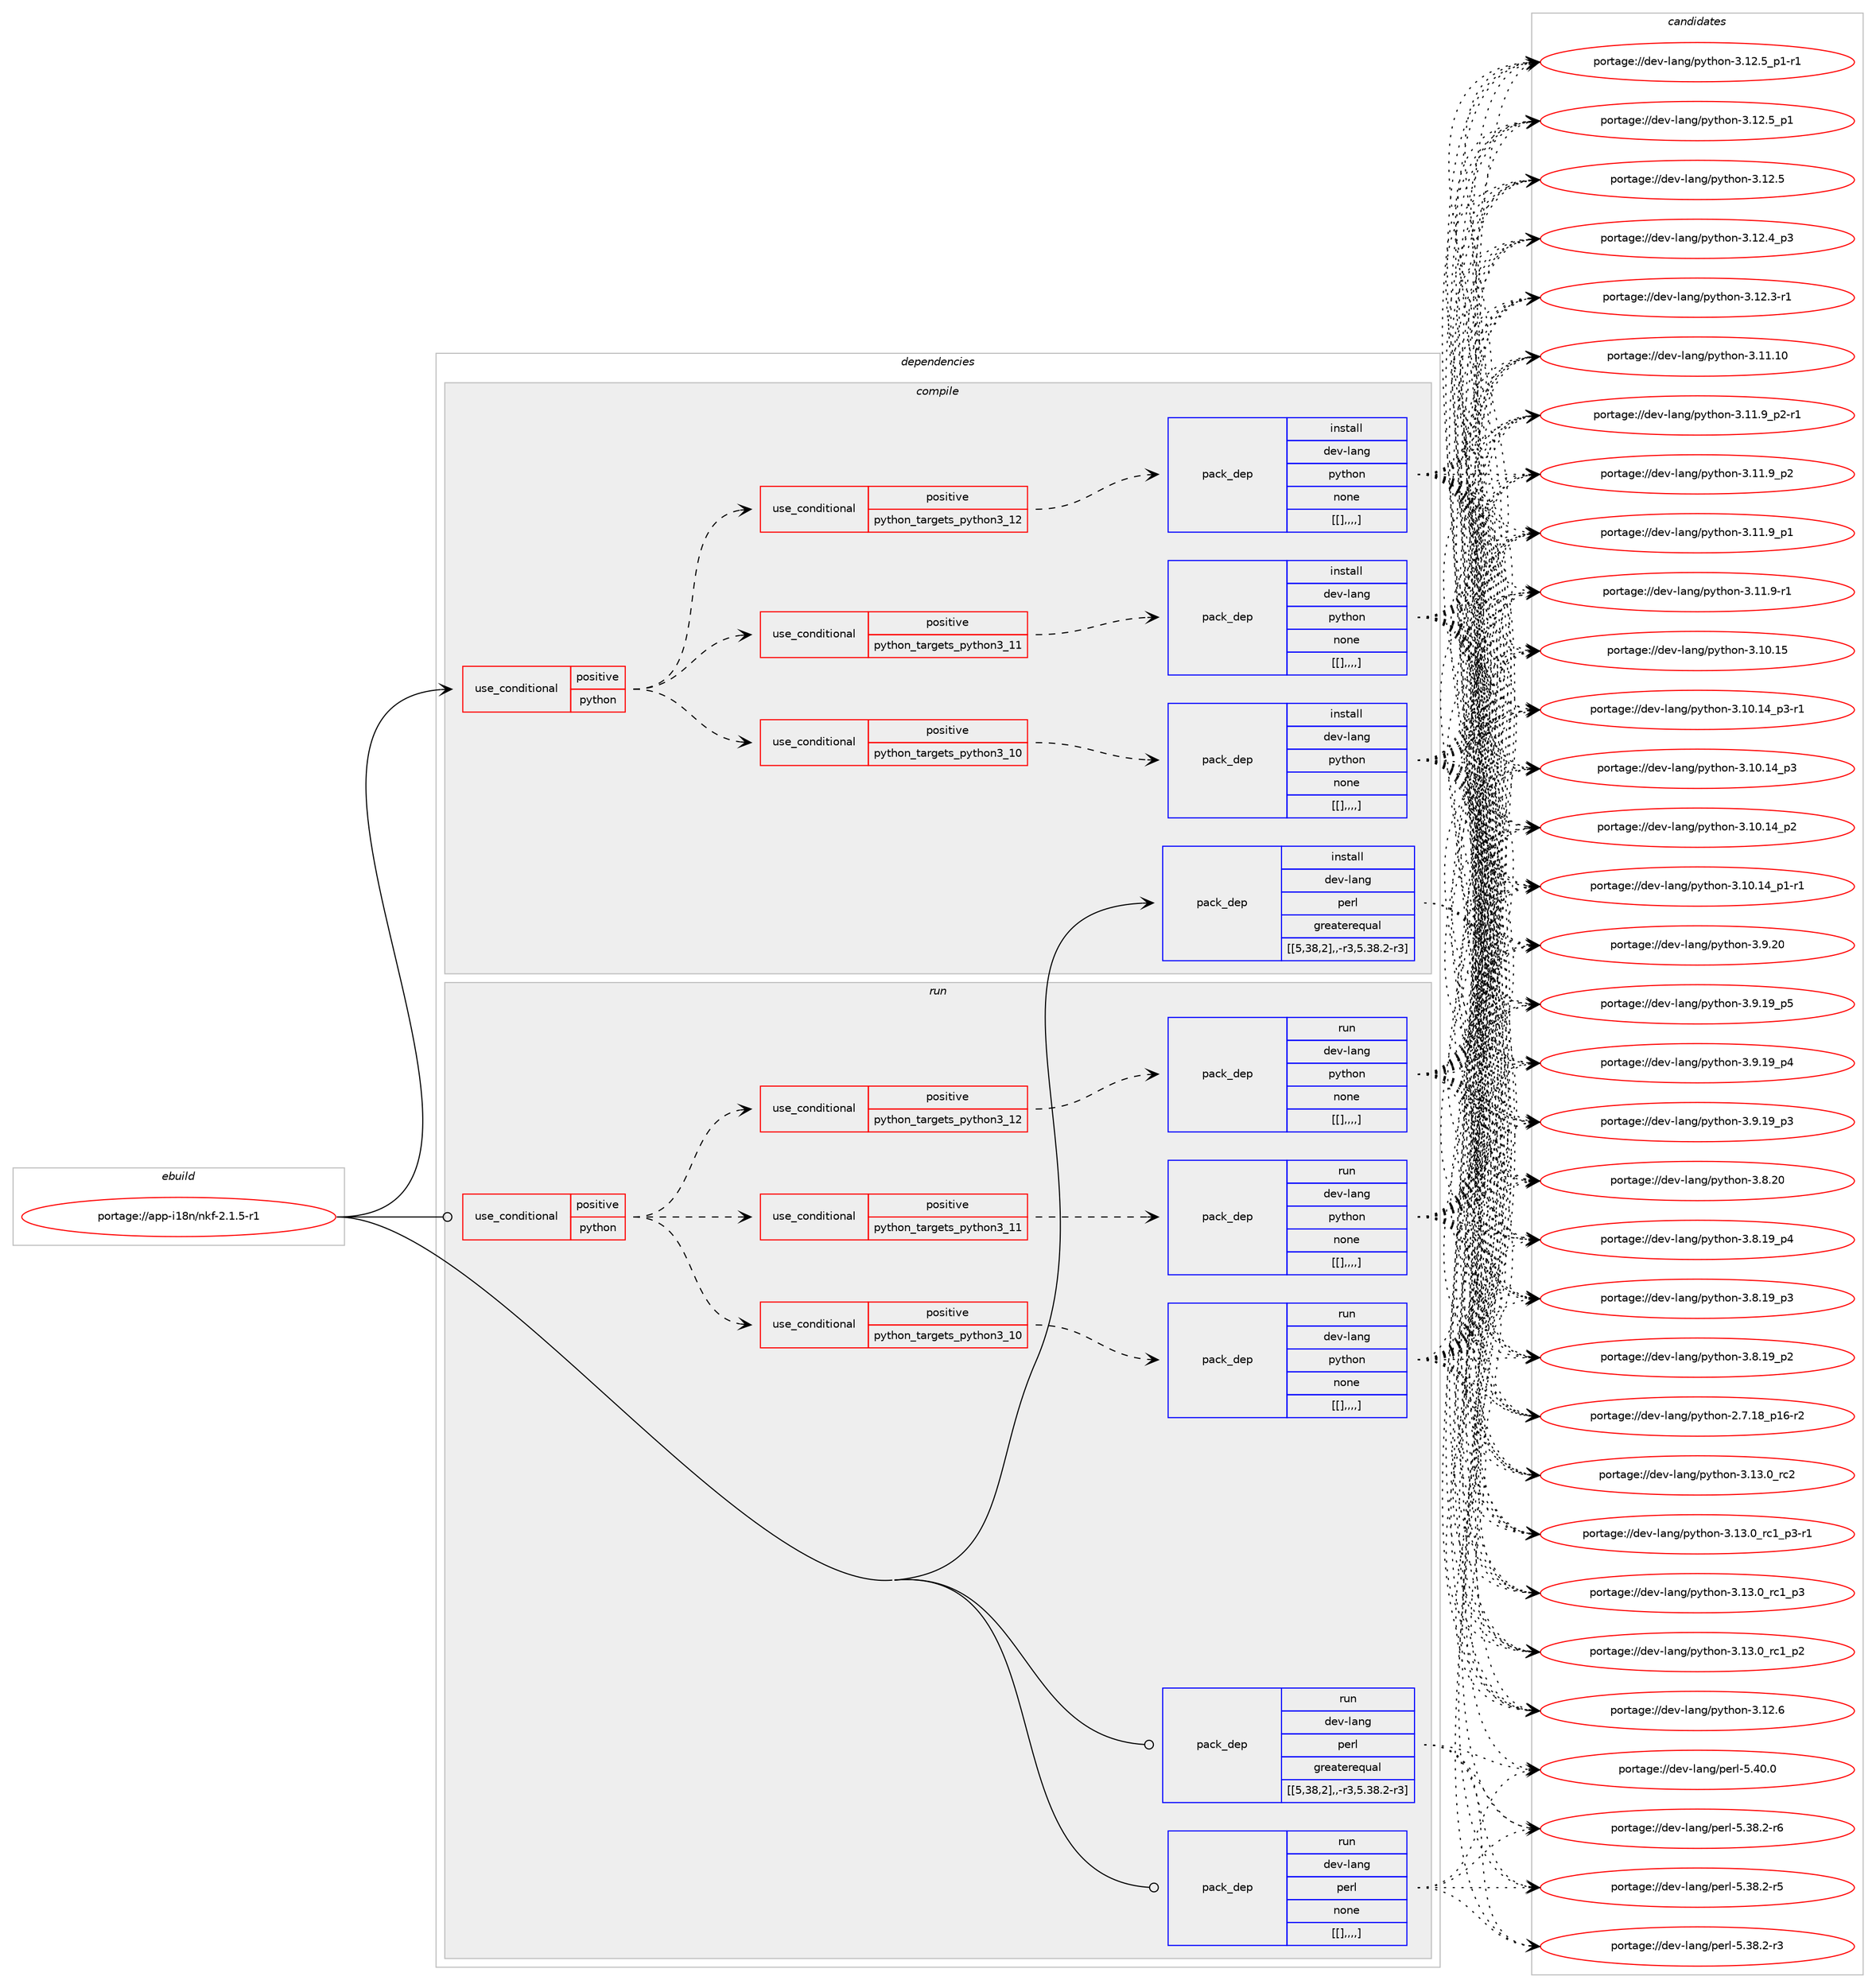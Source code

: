 digraph prolog {

# *************
# Graph options
# *************

newrank=true;
concentrate=true;
compound=true;
graph [rankdir=LR,fontname=Helvetica,fontsize=10,ranksep=1.5];#, ranksep=2.5, nodesep=0.2];
edge  [arrowhead=vee];
node  [fontname=Helvetica,fontsize=10];

# **********
# The ebuild
# **********

subgraph cluster_leftcol {
color=gray;
label=<<i>ebuild</i>>;
id [label="portage://app-i18n/nkf-2.1.5-r1", color=red, width=4, href="../app-i18n/nkf-2.1.5-r1.svg"];
}

# ****************
# The dependencies
# ****************

subgraph cluster_midcol {
color=gray;
label=<<i>dependencies</i>>;
subgraph cluster_compile {
fillcolor="#eeeeee";
style=filled;
label=<<i>compile</i>>;
subgraph cond11388 {
dependency38788 [label=<<TABLE BORDER="0" CELLBORDER="1" CELLSPACING="0" CELLPADDING="4"><TR><TD ROWSPAN="3" CELLPADDING="10">use_conditional</TD></TR><TR><TD>positive</TD></TR><TR><TD>python</TD></TR></TABLE>>, shape=none, color=red];
subgraph cond11389 {
dependency38789 [label=<<TABLE BORDER="0" CELLBORDER="1" CELLSPACING="0" CELLPADDING="4"><TR><TD ROWSPAN="3" CELLPADDING="10">use_conditional</TD></TR><TR><TD>positive</TD></TR><TR><TD>python_targets_python3_10</TD></TR></TABLE>>, shape=none, color=red];
subgraph pack27025 {
dependency38790 [label=<<TABLE BORDER="0" CELLBORDER="1" CELLSPACING="0" CELLPADDING="4" WIDTH="220"><TR><TD ROWSPAN="6" CELLPADDING="30">pack_dep</TD></TR><TR><TD WIDTH="110">install</TD></TR><TR><TD>dev-lang</TD></TR><TR><TD>python</TD></TR><TR><TD>none</TD></TR><TR><TD>[[],,,,]</TD></TR></TABLE>>, shape=none, color=blue];
}
dependency38789:e -> dependency38790:w [weight=20,style="dashed",arrowhead="vee"];
}
dependency38788:e -> dependency38789:w [weight=20,style="dashed",arrowhead="vee"];
subgraph cond11390 {
dependency38791 [label=<<TABLE BORDER="0" CELLBORDER="1" CELLSPACING="0" CELLPADDING="4"><TR><TD ROWSPAN="3" CELLPADDING="10">use_conditional</TD></TR><TR><TD>positive</TD></TR><TR><TD>python_targets_python3_11</TD></TR></TABLE>>, shape=none, color=red];
subgraph pack27026 {
dependency38792 [label=<<TABLE BORDER="0" CELLBORDER="1" CELLSPACING="0" CELLPADDING="4" WIDTH="220"><TR><TD ROWSPAN="6" CELLPADDING="30">pack_dep</TD></TR><TR><TD WIDTH="110">install</TD></TR><TR><TD>dev-lang</TD></TR><TR><TD>python</TD></TR><TR><TD>none</TD></TR><TR><TD>[[],,,,]</TD></TR></TABLE>>, shape=none, color=blue];
}
dependency38791:e -> dependency38792:w [weight=20,style="dashed",arrowhead="vee"];
}
dependency38788:e -> dependency38791:w [weight=20,style="dashed",arrowhead="vee"];
subgraph cond11391 {
dependency38793 [label=<<TABLE BORDER="0" CELLBORDER="1" CELLSPACING="0" CELLPADDING="4"><TR><TD ROWSPAN="3" CELLPADDING="10">use_conditional</TD></TR><TR><TD>positive</TD></TR><TR><TD>python_targets_python3_12</TD></TR></TABLE>>, shape=none, color=red];
subgraph pack27027 {
dependency38794 [label=<<TABLE BORDER="0" CELLBORDER="1" CELLSPACING="0" CELLPADDING="4" WIDTH="220"><TR><TD ROWSPAN="6" CELLPADDING="30">pack_dep</TD></TR><TR><TD WIDTH="110">install</TD></TR><TR><TD>dev-lang</TD></TR><TR><TD>python</TD></TR><TR><TD>none</TD></TR><TR><TD>[[],,,,]</TD></TR></TABLE>>, shape=none, color=blue];
}
dependency38793:e -> dependency38794:w [weight=20,style="dashed",arrowhead="vee"];
}
dependency38788:e -> dependency38793:w [weight=20,style="dashed",arrowhead="vee"];
}
id:e -> dependency38788:w [weight=20,style="solid",arrowhead="vee"];
subgraph pack27028 {
dependency38795 [label=<<TABLE BORDER="0" CELLBORDER="1" CELLSPACING="0" CELLPADDING="4" WIDTH="220"><TR><TD ROWSPAN="6" CELLPADDING="30">pack_dep</TD></TR><TR><TD WIDTH="110">install</TD></TR><TR><TD>dev-lang</TD></TR><TR><TD>perl</TD></TR><TR><TD>greaterequal</TD></TR><TR><TD>[[5,38,2],,-r3,5.38.2-r3]</TD></TR></TABLE>>, shape=none, color=blue];
}
id:e -> dependency38795:w [weight=20,style="solid",arrowhead="vee"];
}
subgraph cluster_compileandrun {
fillcolor="#eeeeee";
style=filled;
label=<<i>compile and run</i>>;
}
subgraph cluster_run {
fillcolor="#eeeeee";
style=filled;
label=<<i>run</i>>;
subgraph cond11392 {
dependency38796 [label=<<TABLE BORDER="0" CELLBORDER="1" CELLSPACING="0" CELLPADDING="4"><TR><TD ROWSPAN="3" CELLPADDING="10">use_conditional</TD></TR><TR><TD>positive</TD></TR><TR><TD>python</TD></TR></TABLE>>, shape=none, color=red];
subgraph cond11393 {
dependency38797 [label=<<TABLE BORDER="0" CELLBORDER="1" CELLSPACING="0" CELLPADDING="4"><TR><TD ROWSPAN="3" CELLPADDING="10">use_conditional</TD></TR><TR><TD>positive</TD></TR><TR><TD>python_targets_python3_10</TD></TR></TABLE>>, shape=none, color=red];
subgraph pack27029 {
dependency38798 [label=<<TABLE BORDER="0" CELLBORDER="1" CELLSPACING="0" CELLPADDING="4" WIDTH="220"><TR><TD ROWSPAN="6" CELLPADDING="30">pack_dep</TD></TR><TR><TD WIDTH="110">run</TD></TR><TR><TD>dev-lang</TD></TR><TR><TD>python</TD></TR><TR><TD>none</TD></TR><TR><TD>[[],,,,]</TD></TR></TABLE>>, shape=none, color=blue];
}
dependency38797:e -> dependency38798:w [weight=20,style="dashed",arrowhead="vee"];
}
dependency38796:e -> dependency38797:w [weight=20,style="dashed",arrowhead="vee"];
subgraph cond11394 {
dependency38799 [label=<<TABLE BORDER="0" CELLBORDER="1" CELLSPACING="0" CELLPADDING="4"><TR><TD ROWSPAN="3" CELLPADDING="10">use_conditional</TD></TR><TR><TD>positive</TD></TR><TR><TD>python_targets_python3_11</TD></TR></TABLE>>, shape=none, color=red];
subgraph pack27030 {
dependency38800 [label=<<TABLE BORDER="0" CELLBORDER="1" CELLSPACING="0" CELLPADDING="4" WIDTH="220"><TR><TD ROWSPAN="6" CELLPADDING="30">pack_dep</TD></TR><TR><TD WIDTH="110">run</TD></TR><TR><TD>dev-lang</TD></TR><TR><TD>python</TD></TR><TR><TD>none</TD></TR><TR><TD>[[],,,,]</TD></TR></TABLE>>, shape=none, color=blue];
}
dependency38799:e -> dependency38800:w [weight=20,style="dashed",arrowhead="vee"];
}
dependency38796:e -> dependency38799:w [weight=20,style="dashed",arrowhead="vee"];
subgraph cond11395 {
dependency38801 [label=<<TABLE BORDER="0" CELLBORDER="1" CELLSPACING="0" CELLPADDING="4"><TR><TD ROWSPAN="3" CELLPADDING="10">use_conditional</TD></TR><TR><TD>positive</TD></TR><TR><TD>python_targets_python3_12</TD></TR></TABLE>>, shape=none, color=red];
subgraph pack27031 {
dependency38802 [label=<<TABLE BORDER="0" CELLBORDER="1" CELLSPACING="0" CELLPADDING="4" WIDTH="220"><TR><TD ROWSPAN="6" CELLPADDING="30">pack_dep</TD></TR><TR><TD WIDTH="110">run</TD></TR><TR><TD>dev-lang</TD></TR><TR><TD>python</TD></TR><TR><TD>none</TD></TR><TR><TD>[[],,,,]</TD></TR></TABLE>>, shape=none, color=blue];
}
dependency38801:e -> dependency38802:w [weight=20,style="dashed",arrowhead="vee"];
}
dependency38796:e -> dependency38801:w [weight=20,style="dashed",arrowhead="vee"];
}
id:e -> dependency38796:w [weight=20,style="solid",arrowhead="odot"];
subgraph pack27032 {
dependency38803 [label=<<TABLE BORDER="0" CELLBORDER="1" CELLSPACING="0" CELLPADDING="4" WIDTH="220"><TR><TD ROWSPAN="6" CELLPADDING="30">pack_dep</TD></TR><TR><TD WIDTH="110">run</TD></TR><TR><TD>dev-lang</TD></TR><TR><TD>perl</TD></TR><TR><TD>greaterequal</TD></TR><TR><TD>[[5,38,2],,-r3,5.38.2-r3]</TD></TR></TABLE>>, shape=none, color=blue];
}
id:e -> dependency38803:w [weight=20,style="solid",arrowhead="odot"];
subgraph pack27033 {
dependency38804 [label=<<TABLE BORDER="0" CELLBORDER="1" CELLSPACING="0" CELLPADDING="4" WIDTH="220"><TR><TD ROWSPAN="6" CELLPADDING="30">pack_dep</TD></TR><TR><TD WIDTH="110">run</TD></TR><TR><TD>dev-lang</TD></TR><TR><TD>perl</TD></TR><TR><TD>none</TD></TR><TR><TD>[[],,,,]</TD></TR></TABLE>>, shape=none, color=blue];
}
id:e -> dependency38804:w [weight=20,style="solid",arrowhead="odot"];
}
}

# **************
# The candidates
# **************

subgraph cluster_choices {
rank=same;
color=gray;
label=<<i>candidates</i>>;

subgraph choice27025 {
color=black;
nodesep=1;
choice10010111845108971101034711212111610411111045514649514648951149950 [label="portage://dev-lang/python-3.13.0_rc2", color=red, width=4,href="../dev-lang/python-3.13.0_rc2.svg"];
choice1001011184510897110103471121211161041111104551464951464895114994995112514511449 [label="portage://dev-lang/python-3.13.0_rc1_p3-r1", color=red, width=4,href="../dev-lang/python-3.13.0_rc1_p3-r1.svg"];
choice100101118451089711010347112121116104111110455146495146489511499499511251 [label="portage://dev-lang/python-3.13.0_rc1_p3", color=red, width=4,href="../dev-lang/python-3.13.0_rc1_p3.svg"];
choice100101118451089711010347112121116104111110455146495146489511499499511250 [label="portage://dev-lang/python-3.13.0_rc1_p2", color=red, width=4,href="../dev-lang/python-3.13.0_rc1_p2.svg"];
choice10010111845108971101034711212111610411111045514649504654 [label="portage://dev-lang/python-3.12.6", color=red, width=4,href="../dev-lang/python-3.12.6.svg"];
choice1001011184510897110103471121211161041111104551464950465395112494511449 [label="portage://dev-lang/python-3.12.5_p1-r1", color=red, width=4,href="../dev-lang/python-3.12.5_p1-r1.svg"];
choice100101118451089711010347112121116104111110455146495046539511249 [label="portage://dev-lang/python-3.12.5_p1", color=red, width=4,href="../dev-lang/python-3.12.5_p1.svg"];
choice10010111845108971101034711212111610411111045514649504653 [label="portage://dev-lang/python-3.12.5", color=red, width=4,href="../dev-lang/python-3.12.5.svg"];
choice100101118451089711010347112121116104111110455146495046529511251 [label="portage://dev-lang/python-3.12.4_p3", color=red, width=4,href="../dev-lang/python-3.12.4_p3.svg"];
choice100101118451089711010347112121116104111110455146495046514511449 [label="portage://dev-lang/python-3.12.3-r1", color=red, width=4,href="../dev-lang/python-3.12.3-r1.svg"];
choice1001011184510897110103471121211161041111104551464949464948 [label="portage://dev-lang/python-3.11.10", color=red, width=4,href="../dev-lang/python-3.11.10.svg"];
choice1001011184510897110103471121211161041111104551464949465795112504511449 [label="portage://dev-lang/python-3.11.9_p2-r1", color=red, width=4,href="../dev-lang/python-3.11.9_p2-r1.svg"];
choice100101118451089711010347112121116104111110455146494946579511250 [label="portage://dev-lang/python-3.11.9_p2", color=red, width=4,href="../dev-lang/python-3.11.9_p2.svg"];
choice100101118451089711010347112121116104111110455146494946579511249 [label="portage://dev-lang/python-3.11.9_p1", color=red, width=4,href="../dev-lang/python-3.11.9_p1.svg"];
choice100101118451089711010347112121116104111110455146494946574511449 [label="portage://dev-lang/python-3.11.9-r1", color=red, width=4,href="../dev-lang/python-3.11.9-r1.svg"];
choice1001011184510897110103471121211161041111104551464948464953 [label="portage://dev-lang/python-3.10.15", color=red, width=4,href="../dev-lang/python-3.10.15.svg"];
choice100101118451089711010347112121116104111110455146494846495295112514511449 [label="portage://dev-lang/python-3.10.14_p3-r1", color=red, width=4,href="../dev-lang/python-3.10.14_p3-r1.svg"];
choice10010111845108971101034711212111610411111045514649484649529511251 [label="portage://dev-lang/python-3.10.14_p3", color=red, width=4,href="../dev-lang/python-3.10.14_p3.svg"];
choice10010111845108971101034711212111610411111045514649484649529511250 [label="portage://dev-lang/python-3.10.14_p2", color=red, width=4,href="../dev-lang/python-3.10.14_p2.svg"];
choice100101118451089711010347112121116104111110455146494846495295112494511449 [label="portage://dev-lang/python-3.10.14_p1-r1", color=red, width=4,href="../dev-lang/python-3.10.14_p1-r1.svg"];
choice10010111845108971101034711212111610411111045514657465048 [label="portage://dev-lang/python-3.9.20", color=red, width=4,href="../dev-lang/python-3.9.20.svg"];
choice100101118451089711010347112121116104111110455146574649579511253 [label="portage://dev-lang/python-3.9.19_p5", color=red, width=4,href="../dev-lang/python-3.9.19_p5.svg"];
choice100101118451089711010347112121116104111110455146574649579511252 [label="portage://dev-lang/python-3.9.19_p4", color=red, width=4,href="../dev-lang/python-3.9.19_p4.svg"];
choice100101118451089711010347112121116104111110455146574649579511251 [label="portage://dev-lang/python-3.9.19_p3", color=red, width=4,href="../dev-lang/python-3.9.19_p3.svg"];
choice10010111845108971101034711212111610411111045514656465048 [label="portage://dev-lang/python-3.8.20", color=red, width=4,href="../dev-lang/python-3.8.20.svg"];
choice100101118451089711010347112121116104111110455146564649579511252 [label="portage://dev-lang/python-3.8.19_p4", color=red, width=4,href="../dev-lang/python-3.8.19_p4.svg"];
choice100101118451089711010347112121116104111110455146564649579511251 [label="portage://dev-lang/python-3.8.19_p3", color=red, width=4,href="../dev-lang/python-3.8.19_p3.svg"];
choice100101118451089711010347112121116104111110455146564649579511250 [label="portage://dev-lang/python-3.8.19_p2", color=red, width=4,href="../dev-lang/python-3.8.19_p2.svg"];
choice100101118451089711010347112121116104111110455046554649569511249544511450 [label="portage://dev-lang/python-2.7.18_p16-r2", color=red, width=4,href="../dev-lang/python-2.7.18_p16-r2.svg"];
dependency38790:e -> choice10010111845108971101034711212111610411111045514649514648951149950:w [style=dotted,weight="100"];
dependency38790:e -> choice1001011184510897110103471121211161041111104551464951464895114994995112514511449:w [style=dotted,weight="100"];
dependency38790:e -> choice100101118451089711010347112121116104111110455146495146489511499499511251:w [style=dotted,weight="100"];
dependency38790:e -> choice100101118451089711010347112121116104111110455146495146489511499499511250:w [style=dotted,weight="100"];
dependency38790:e -> choice10010111845108971101034711212111610411111045514649504654:w [style=dotted,weight="100"];
dependency38790:e -> choice1001011184510897110103471121211161041111104551464950465395112494511449:w [style=dotted,weight="100"];
dependency38790:e -> choice100101118451089711010347112121116104111110455146495046539511249:w [style=dotted,weight="100"];
dependency38790:e -> choice10010111845108971101034711212111610411111045514649504653:w [style=dotted,weight="100"];
dependency38790:e -> choice100101118451089711010347112121116104111110455146495046529511251:w [style=dotted,weight="100"];
dependency38790:e -> choice100101118451089711010347112121116104111110455146495046514511449:w [style=dotted,weight="100"];
dependency38790:e -> choice1001011184510897110103471121211161041111104551464949464948:w [style=dotted,weight="100"];
dependency38790:e -> choice1001011184510897110103471121211161041111104551464949465795112504511449:w [style=dotted,weight="100"];
dependency38790:e -> choice100101118451089711010347112121116104111110455146494946579511250:w [style=dotted,weight="100"];
dependency38790:e -> choice100101118451089711010347112121116104111110455146494946579511249:w [style=dotted,weight="100"];
dependency38790:e -> choice100101118451089711010347112121116104111110455146494946574511449:w [style=dotted,weight="100"];
dependency38790:e -> choice1001011184510897110103471121211161041111104551464948464953:w [style=dotted,weight="100"];
dependency38790:e -> choice100101118451089711010347112121116104111110455146494846495295112514511449:w [style=dotted,weight="100"];
dependency38790:e -> choice10010111845108971101034711212111610411111045514649484649529511251:w [style=dotted,weight="100"];
dependency38790:e -> choice10010111845108971101034711212111610411111045514649484649529511250:w [style=dotted,weight="100"];
dependency38790:e -> choice100101118451089711010347112121116104111110455146494846495295112494511449:w [style=dotted,weight="100"];
dependency38790:e -> choice10010111845108971101034711212111610411111045514657465048:w [style=dotted,weight="100"];
dependency38790:e -> choice100101118451089711010347112121116104111110455146574649579511253:w [style=dotted,weight="100"];
dependency38790:e -> choice100101118451089711010347112121116104111110455146574649579511252:w [style=dotted,weight="100"];
dependency38790:e -> choice100101118451089711010347112121116104111110455146574649579511251:w [style=dotted,weight="100"];
dependency38790:e -> choice10010111845108971101034711212111610411111045514656465048:w [style=dotted,weight="100"];
dependency38790:e -> choice100101118451089711010347112121116104111110455146564649579511252:w [style=dotted,weight="100"];
dependency38790:e -> choice100101118451089711010347112121116104111110455146564649579511251:w [style=dotted,weight="100"];
dependency38790:e -> choice100101118451089711010347112121116104111110455146564649579511250:w [style=dotted,weight="100"];
dependency38790:e -> choice100101118451089711010347112121116104111110455046554649569511249544511450:w [style=dotted,weight="100"];
}
subgraph choice27026 {
color=black;
nodesep=1;
choice10010111845108971101034711212111610411111045514649514648951149950 [label="portage://dev-lang/python-3.13.0_rc2", color=red, width=4,href="../dev-lang/python-3.13.0_rc2.svg"];
choice1001011184510897110103471121211161041111104551464951464895114994995112514511449 [label="portage://dev-lang/python-3.13.0_rc1_p3-r1", color=red, width=4,href="../dev-lang/python-3.13.0_rc1_p3-r1.svg"];
choice100101118451089711010347112121116104111110455146495146489511499499511251 [label="portage://dev-lang/python-3.13.0_rc1_p3", color=red, width=4,href="../dev-lang/python-3.13.0_rc1_p3.svg"];
choice100101118451089711010347112121116104111110455146495146489511499499511250 [label="portage://dev-lang/python-3.13.0_rc1_p2", color=red, width=4,href="../dev-lang/python-3.13.0_rc1_p2.svg"];
choice10010111845108971101034711212111610411111045514649504654 [label="portage://dev-lang/python-3.12.6", color=red, width=4,href="../dev-lang/python-3.12.6.svg"];
choice1001011184510897110103471121211161041111104551464950465395112494511449 [label="portage://dev-lang/python-3.12.5_p1-r1", color=red, width=4,href="../dev-lang/python-3.12.5_p1-r1.svg"];
choice100101118451089711010347112121116104111110455146495046539511249 [label="portage://dev-lang/python-3.12.5_p1", color=red, width=4,href="../dev-lang/python-3.12.5_p1.svg"];
choice10010111845108971101034711212111610411111045514649504653 [label="portage://dev-lang/python-3.12.5", color=red, width=4,href="../dev-lang/python-3.12.5.svg"];
choice100101118451089711010347112121116104111110455146495046529511251 [label="portage://dev-lang/python-3.12.4_p3", color=red, width=4,href="../dev-lang/python-3.12.4_p3.svg"];
choice100101118451089711010347112121116104111110455146495046514511449 [label="portage://dev-lang/python-3.12.3-r1", color=red, width=4,href="../dev-lang/python-3.12.3-r1.svg"];
choice1001011184510897110103471121211161041111104551464949464948 [label="portage://dev-lang/python-3.11.10", color=red, width=4,href="../dev-lang/python-3.11.10.svg"];
choice1001011184510897110103471121211161041111104551464949465795112504511449 [label="portage://dev-lang/python-3.11.9_p2-r1", color=red, width=4,href="../dev-lang/python-3.11.9_p2-r1.svg"];
choice100101118451089711010347112121116104111110455146494946579511250 [label="portage://dev-lang/python-3.11.9_p2", color=red, width=4,href="../dev-lang/python-3.11.9_p2.svg"];
choice100101118451089711010347112121116104111110455146494946579511249 [label="portage://dev-lang/python-3.11.9_p1", color=red, width=4,href="../dev-lang/python-3.11.9_p1.svg"];
choice100101118451089711010347112121116104111110455146494946574511449 [label="portage://dev-lang/python-3.11.9-r1", color=red, width=4,href="../dev-lang/python-3.11.9-r1.svg"];
choice1001011184510897110103471121211161041111104551464948464953 [label="portage://dev-lang/python-3.10.15", color=red, width=4,href="../dev-lang/python-3.10.15.svg"];
choice100101118451089711010347112121116104111110455146494846495295112514511449 [label="portage://dev-lang/python-3.10.14_p3-r1", color=red, width=4,href="../dev-lang/python-3.10.14_p3-r1.svg"];
choice10010111845108971101034711212111610411111045514649484649529511251 [label="portage://dev-lang/python-3.10.14_p3", color=red, width=4,href="../dev-lang/python-3.10.14_p3.svg"];
choice10010111845108971101034711212111610411111045514649484649529511250 [label="portage://dev-lang/python-3.10.14_p2", color=red, width=4,href="../dev-lang/python-3.10.14_p2.svg"];
choice100101118451089711010347112121116104111110455146494846495295112494511449 [label="portage://dev-lang/python-3.10.14_p1-r1", color=red, width=4,href="../dev-lang/python-3.10.14_p1-r1.svg"];
choice10010111845108971101034711212111610411111045514657465048 [label="portage://dev-lang/python-3.9.20", color=red, width=4,href="../dev-lang/python-3.9.20.svg"];
choice100101118451089711010347112121116104111110455146574649579511253 [label="portage://dev-lang/python-3.9.19_p5", color=red, width=4,href="../dev-lang/python-3.9.19_p5.svg"];
choice100101118451089711010347112121116104111110455146574649579511252 [label="portage://dev-lang/python-3.9.19_p4", color=red, width=4,href="../dev-lang/python-3.9.19_p4.svg"];
choice100101118451089711010347112121116104111110455146574649579511251 [label="portage://dev-lang/python-3.9.19_p3", color=red, width=4,href="../dev-lang/python-3.9.19_p3.svg"];
choice10010111845108971101034711212111610411111045514656465048 [label="portage://dev-lang/python-3.8.20", color=red, width=4,href="../dev-lang/python-3.8.20.svg"];
choice100101118451089711010347112121116104111110455146564649579511252 [label="portage://dev-lang/python-3.8.19_p4", color=red, width=4,href="../dev-lang/python-3.8.19_p4.svg"];
choice100101118451089711010347112121116104111110455146564649579511251 [label="portage://dev-lang/python-3.8.19_p3", color=red, width=4,href="../dev-lang/python-3.8.19_p3.svg"];
choice100101118451089711010347112121116104111110455146564649579511250 [label="portage://dev-lang/python-3.8.19_p2", color=red, width=4,href="../dev-lang/python-3.8.19_p2.svg"];
choice100101118451089711010347112121116104111110455046554649569511249544511450 [label="portage://dev-lang/python-2.7.18_p16-r2", color=red, width=4,href="../dev-lang/python-2.7.18_p16-r2.svg"];
dependency38792:e -> choice10010111845108971101034711212111610411111045514649514648951149950:w [style=dotted,weight="100"];
dependency38792:e -> choice1001011184510897110103471121211161041111104551464951464895114994995112514511449:w [style=dotted,weight="100"];
dependency38792:e -> choice100101118451089711010347112121116104111110455146495146489511499499511251:w [style=dotted,weight="100"];
dependency38792:e -> choice100101118451089711010347112121116104111110455146495146489511499499511250:w [style=dotted,weight="100"];
dependency38792:e -> choice10010111845108971101034711212111610411111045514649504654:w [style=dotted,weight="100"];
dependency38792:e -> choice1001011184510897110103471121211161041111104551464950465395112494511449:w [style=dotted,weight="100"];
dependency38792:e -> choice100101118451089711010347112121116104111110455146495046539511249:w [style=dotted,weight="100"];
dependency38792:e -> choice10010111845108971101034711212111610411111045514649504653:w [style=dotted,weight="100"];
dependency38792:e -> choice100101118451089711010347112121116104111110455146495046529511251:w [style=dotted,weight="100"];
dependency38792:e -> choice100101118451089711010347112121116104111110455146495046514511449:w [style=dotted,weight="100"];
dependency38792:e -> choice1001011184510897110103471121211161041111104551464949464948:w [style=dotted,weight="100"];
dependency38792:e -> choice1001011184510897110103471121211161041111104551464949465795112504511449:w [style=dotted,weight="100"];
dependency38792:e -> choice100101118451089711010347112121116104111110455146494946579511250:w [style=dotted,weight="100"];
dependency38792:e -> choice100101118451089711010347112121116104111110455146494946579511249:w [style=dotted,weight="100"];
dependency38792:e -> choice100101118451089711010347112121116104111110455146494946574511449:w [style=dotted,weight="100"];
dependency38792:e -> choice1001011184510897110103471121211161041111104551464948464953:w [style=dotted,weight="100"];
dependency38792:e -> choice100101118451089711010347112121116104111110455146494846495295112514511449:w [style=dotted,weight="100"];
dependency38792:e -> choice10010111845108971101034711212111610411111045514649484649529511251:w [style=dotted,weight="100"];
dependency38792:e -> choice10010111845108971101034711212111610411111045514649484649529511250:w [style=dotted,weight="100"];
dependency38792:e -> choice100101118451089711010347112121116104111110455146494846495295112494511449:w [style=dotted,weight="100"];
dependency38792:e -> choice10010111845108971101034711212111610411111045514657465048:w [style=dotted,weight="100"];
dependency38792:e -> choice100101118451089711010347112121116104111110455146574649579511253:w [style=dotted,weight="100"];
dependency38792:e -> choice100101118451089711010347112121116104111110455146574649579511252:w [style=dotted,weight="100"];
dependency38792:e -> choice100101118451089711010347112121116104111110455146574649579511251:w [style=dotted,weight="100"];
dependency38792:e -> choice10010111845108971101034711212111610411111045514656465048:w [style=dotted,weight="100"];
dependency38792:e -> choice100101118451089711010347112121116104111110455146564649579511252:w [style=dotted,weight="100"];
dependency38792:e -> choice100101118451089711010347112121116104111110455146564649579511251:w [style=dotted,weight="100"];
dependency38792:e -> choice100101118451089711010347112121116104111110455146564649579511250:w [style=dotted,weight="100"];
dependency38792:e -> choice100101118451089711010347112121116104111110455046554649569511249544511450:w [style=dotted,weight="100"];
}
subgraph choice27027 {
color=black;
nodesep=1;
choice10010111845108971101034711212111610411111045514649514648951149950 [label="portage://dev-lang/python-3.13.0_rc2", color=red, width=4,href="../dev-lang/python-3.13.0_rc2.svg"];
choice1001011184510897110103471121211161041111104551464951464895114994995112514511449 [label="portage://dev-lang/python-3.13.0_rc1_p3-r1", color=red, width=4,href="../dev-lang/python-3.13.0_rc1_p3-r1.svg"];
choice100101118451089711010347112121116104111110455146495146489511499499511251 [label="portage://dev-lang/python-3.13.0_rc1_p3", color=red, width=4,href="../dev-lang/python-3.13.0_rc1_p3.svg"];
choice100101118451089711010347112121116104111110455146495146489511499499511250 [label="portage://dev-lang/python-3.13.0_rc1_p2", color=red, width=4,href="../dev-lang/python-3.13.0_rc1_p2.svg"];
choice10010111845108971101034711212111610411111045514649504654 [label="portage://dev-lang/python-3.12.6", color=red, width=4,href="../dev-lang/python-3.12.6.svg"];
choice1001011184510897110103471121211161041111104551464950465395112494511449 [label="portage://dev-lang/python-3.12.5_p1-r1", color=red, width=4,href="../dev-lang/python-3.12.5_p1-r1.svg"];
choice100101118451089711010347112121116104111110455146495046539511249 [label="portage://dev-lang/python-3.12.5_p1", color=red, width=4,href="../dev-lang/python-3.12.5_p1.svg"];
choice10010111845108971101034711212111610411111045514649504653 [label="portage://dev-lang/python-3.12.5", color=red, width=4,href="../dev-lang/python-3.12.5.svg"];
choice100101118451089711010347112121116104111110455146495046529511251 [label="portage://dev-lang/python-3.12.4_p3", color=red, width=4,href="../dev-lang/python-3.12.4_p3.svg"];
choice100101118451089711010347112121116104111110455146495046514511449 [label="portage://dev-lang/python-3.12.3-r1", color=red, width=4,href="../dev-lang/python-3.12.3-r1.svg"];
choice1001011184510897110103471121211161041111104551464949464948 [label="portage://dev-lang/python-3.11.10", color=red, width=4,href="../dev-lang/python-3.11.10.svg"];
choice1001011184510897110103471121211161041111104551464949465795112504511449 [label="portage://dev-lang/python-3.11.9_p2-r1", color=red, width=4,href="../dev-lang/python-3.11.9_p2-r1.svg"];
choice100101118451089711010347112121116104111110455146494946579511250 [label="portage://dev-lang/python-3.11.9_p2", color=red, width=4,href="../dev-lang/python-3.11.9_p2.svg"];
choice100101118451089711010347112121116104111110455146494946579511249 [label="portage://dev-lang/python-3.11.9_p1", color=red, width=4,href="../dev-lang/python-3.11.9_p1.svg"];
choice100101118451089711010347112121116104111110455146494946574511449 [label="portage://dev-lang/python-3.11.9-r1", color=red, width=4,href="../dev-lang/python-3.11.9-r1.svg"];
choice1001011184510897110103471121211161041111104551464948464953 [label="portage://dev-lang/python-3.10.15", color=red, width=4,href="../dev-lang/python-3.10.15.svg"];
choice100101118451089711010347112121116104111110455146494846495295112514511449 [label="portage://dev-lang/python-3.10.14_p3-r1", color=red, width=4,href="../dev-lang/python-3.10.14_p3-r1.svg"];
choice10010111845108971101034711212111610411111045514649484649529511251 [label="portage://dev-lang/python-3.10.14_p3", color=red, width=4,href="../dev-lang/python-3.10.14_p3.svg"];
choice10010111845108971101034711212111610411111045514649484649529511250 [label="portage://dev-lang/python-3.10.14_p2", color=red, width=4,href="../dev-lang/python-3.10.14_p2.svg"];
choice100101118451089711010347112121116104111110455146494846495295112494511449 [label="portage://dev-lang/python-3.10.14_p1-r1", color=red, width=4,href="../dev-lang/python-3.10.14_p1-r1.svg"];
choice10010111845108971101034711212111610411111045514657465048 [label="portage://dev-lang/python-3.9.20", color=red, width=4,href="../dev-lang/python-3.9.20.svg"];
choice100101118451089711010347112121116104111110455146574649579511253 [label="portage://dev-lang/python-3.9.19_p5", color=red, width=4,href="../dev-lang/python-3.9.19_p5.svg"];
choice100101118451089711010347112121116104111110455146574649579511252 [label="portage://dev-lang/python-3.9.19_p4", color=red, width=4,href="../dev-lang/python-3.9.19_p4.svg"];
choice100101118451089711010347112121116104111110455146574649579511251 [label="portage://dev-lang/python-3.9.19_p3", color=red, width=4,href="../dev-lang/python-3.9.19_p3.svg"];
choice10010111845108971101034711212111610411111045514656465048 [label="portage://dev-lang/python-3.8.20", color=red, width=4,href="../dev-lang/python-3.8.20.svg"];
choice100101118451089711010347112121116104111110455146564649579511252 [label="portage://dev-lang/python-3.8.19_p4", color=red, width=4,href="../dev-lang/python-3.8.19_p4.svg"];
choice100101118451089711010347112121116104111110455146564649579511251 [label="portage://dev-lang/python-3.8.19_p3", color=red, width=4,href="../dev-lang/python-3.8.19_p3.svg"];
choice100101118451089711010347112121116104111110455146564649579511250 [label="portage://dev-lang/python-3.8.19_p2", color=red, width=4,href="../dev-lang/python-3.8.19_p2.svg"];
choice100101118451089711010347112121116104111110455046554649569511249544511450 [label="portage://dev-lang/python-2.7.18_p16-r2", color=red, width=4,href="../dev-lang/python-2.7.18_p16-r2.svg"];
dependency38794:e -> choice10010111845108971101034711212111610411111045514649514648951149950:w [style=dotted,weight="100"];
dependency38794:e -> choice1001011184510897110103471121211161041111104551464951464895114994995112514511449:w [style=dotted,weight="100"];
dependency38794:e -> choice100101118451089711010347112121116104111110455146495146489511499499511251:w [style=dotted,weight="100"];
dependency38794:e -> choice100101118451089711010347112121116104111110455146495146489511499499511250:w [style=dotted,weight="100"];
dependency38794:e -> choice10010111845108971101034711212111610411111045514649504654:w [style=dotted,weight="100"];
dependency38794:e -> choice1001011184510897110103471121211161041111104551464950465395112494511449:w [style=dotted,weight="100"];
dependency38794:e -> choice100101118451089711010347112121116104111110455146495046539511249:w [style=dotted,weight="100"];
dependency38794:e -> choice10010111845108971101034711212111610411111045514649504653:w [style=dotted,weight="100"];
dependency38794:e -> choice100101118451089711010347112121116104111110455146495046529511251:w [style=dotted,weight="100"];
dependency38794:e -> choice100101118451089711010347112121116104111110455146495046514511449:w [style=dotted,weight="100"];
dependency38794:e -> choice1001011184510897110103471121211161041111104551464949464948:w [style=dotted,weight="100"];
dependency38794:e -> choice1001011184510897110103471121211161041111104551464949465795112504511449:w [style=dotted,weight="100"];
dependency38794:e -> choice100101118451089711010347112121116104111110455146494946579511250:w [style=dotted,weight="100"];
dependency38794:e -> choice100101118451089711010347112121116104111110455146494946579511249:w [style=dotted,weight="100"];
dependency38794:e -> choice100101118451089711010347112121116104111110455146494946574511449:w [style=dotted,weight="100"];
dependency38794:e -> choice1001011184510897110103471121211161041111104551464948464953:w [style=dotted,weight="100"];
dependency38794:e -> choice100101118451089711010347112121116104111110455146494846495295112514511449:w [style=dotted,weight="100"];
dependency38794:e -> choice10010111845108971101034711212111610411111045514649484649529511251:w [style=dotted,weight="100"];
dependency38794:e -> choice10010111845108971101034711212111610411111045514649484649529511250:w [style=dotted,weight="100"];
dependency38794:e -> choice100101118451089711010347112121116104111110455146494846495295112494511449:w [style=dotted,weight="100"];
dependency38794:e -> choice10010111845108971101034711212111610411111045514657465048:w [style=dotted,weight="100"];
dependency38794:e -> choice100101118451089711010347112121116104111110455146574649579511253:w [style=dotted,weight="100"];
dependency38794:e -> choice100101118451089711010347112121116104111110455146574649579511252:w [style=dotted,weight="100"];
dependency38794:e -> choice100101118451089711010347112121116104111110455146574649579511251:w [style=dotted,weight="100"];
dependency38794:e -> choice10010111845108971101034711212111610411111045514656465048:w [style=dotted,weight="100"];
dependency38794:e -> choice100101118451089711010347112121116104111110455146564649579511252:w [style=dotted,weight="100"];
dependency38794:e -> choice100101118451089711010347112121116104111110455146564649579511251:w [style=dotted,weight="100"];
dependency38794:e -> choice100101118451089711010347112121116104111110455146564649579511250:w [style=dotted,weight="100"];
dependency38794:e -> choice100101118451089711010347112121116104111110455046554649569511249544511450:w [style=dotted,weight="100"];
}
subgraph choice27028 {
color=black;
nodesep=1;
choice10010111845108971101034711210111410845534652484648 [label="portage://dev-lang/perl-5.40.0", color=red, width=4,href="../dev-lang/perl-5.40.0.svg"];
choice100101118451089711010347112101114108455346515646504511454 [label="portage://dev-lang/perl-5.38.2-r6", color=red, width=4,href="../dev-lang/perl-5.38.2-r6.svg"];
choice100101118451089711010347112101114108455346515646504511453 [label="portage://dev-lang/perl-5.38.2-r5", color=red, width=4,href="../dev-lang/perl-5.38.2-r5.svg"];
choice100101118451089711010347112101114108455346515646504511451 [label="portage://dev-lang/perl-5.38.2-r3", color=red, width=4,href="../dev-lang/perl-5.38.2-r3.svg"];
dependency38795:e -> choice10010111845108971101034711210111410845534652484648:w [style=dotted,weight="100"];
dependency38795:e -> choice100101118451089711010347112101114108455346515646504511454:w [style=dotted,weight="100"];
dependency38795:e -> choice100101118451089711010347112101114108455346515646504511453:w [style=dotted,weight="100"];
dependency38795:e -> choice100101118451089711010347112101114108455346515646504511451:w [style=dotted,weight="100"];
}
subgraph choice27029 {
color=black;
nodesep=1;
choice10010111845108971101034711212111610411111045514649514648951149950 [label="portage://dev-lang/python-3.13.0_rc2", color=red, width=4,href="../dev-lang/python-3.13.0_rc2.svg"];
choice1001011184510897110103471121211161041111104551464951464895114994995112514511449 [label="portage://dev-lang/python-3.13.0_rc1_p3-r1", color=red, width=4,href="../dev-lang/python-3.13.0_rc1_p3-r1.svg"];
choice100101118451089711010347112121116104111110455146495146489511499499511251 [label="portage://dev-lang/python-3.13.0_rc1_p3", color=red, width=4,href="../dev-lang/python-3.13.0_rc1_p3.svg"];
choice100101118451089711010347112121116104111110455146495146489511499499511250 [label="portage://dev-lang/python-3.13.0_rc1_p2", color=red, width=4,href="../dev-lang/python-3.13.0_rc1_p2.svg"];
choice10010111845108971101034711212111610411111045514649504654 [label="portage://dev-lang/python-3.12.6", color=red, width=4,href="../dev-lang/python-3.12.6.svg"];
choice1001011184510897110103471121211161041111104551464950465395112494511449 [label="portage://dev-lang/python-3.12.5_p1-r1", color=red, width=4,href="../dev-lang/python-3.12.5_p1-r1.svg"];
choice100101118451089711010347112121116104111110455146495046539511249 [label="portage://dev-lang/python-3.12.5_p1", color=red, width=4,href="../dev-lang/python-3.12.5_p1.svg"];
choice10010111845108971101034711212111610411111045514649504653 [label="portage://dev-lang/python-3.12.5", color=red, width=4,href="../dev-lang/python-3.12.5.svg"];
choice100101118451089711010347112121116104111110455146495046529511251 [label="portage://dev-lang/python-3.12.4_p3", color=red, width=4,href="../dev-lang/python-3.12.4_p3.svg"];
choice100101118451089711010347112121116104111110455146495046514511449 [label="portage://dev-lang/python-3.12.3-r1", color=red, width=4,href="../dev-lang/python-3.12.3-r1.svg"];
choice1001011184510897110103471121211161041111104551464949464948 [label="portage://dev-lang/python-3.11.10", color=red, width=4,href="../dev-lang/python-3.11.10.svg"];
choice1001011184510897110103471121211161041111104551464949465795112504511449 [label="portage://dev-lang/python-3.11.9_p2-r1", color=red, width=4,href="../dev-lang/python-3.11.9_p2-r1.svg"];
choice100101118451089711010347112121116104111110455146494946579511250 [label="portage://dev-lang/python-3.11.9_p2", color=red, width=4,href="../dev-lang/python-3.11.9_p2.svg"];
choice100101118451089711010347112121116104111110455146494946579511249 [label="portage://dev-lang/python-3.11.9_p1", color=red, width=4,href="../dev-lang/python-3.11.9_p1.svg"];
choice100101118451089711010347112121116104111110455146494946574511449 [label="portage://dev-lang/python-3.11.9-r1", color=red, width=4,href="../dev-lang/python-3.11.9-r1.svg"];
choice1001011184510897110103471121211161041111104551464948464953 [label="portage://dev-lang/python-3.10.15", color=red, width=4,href="../dev-lang/python-3.10.15.svg"];
choice100101118451089711010347112121116104111110455146494846495295112514511449 [label="portage://dev-lang/python-3.10.14_p3-r1", color=red, width=4,href="../dev-lang/python-3.10.14_p3-r1.svg"];
choice10010111845108971101034711212111610411111045514649484649529511251 [label="portage://dev-lang/python-3.10.14_p3", color=red, width=4,href="../dev-lang/python-3.10.14_p3.svg"];
choice10010111845108971101034711212111610411111045514649484649529511250 [label="portage://dev-lang/python-3.10.14_p2", color=red, width=4,href="../dev-lang/python-3.10.14_p2.svg"];
choice100101118451089711010347112121116104111110455146494846495295112494511449 [label="portage://dev-lang/python-3.10.14_p1-r1", color=red, width=4,href="../dev-lang/python-3.10.14_p1-r1.svg"];
choice10010111845108971101034711212111610411111045514657465048 [label="portage://dev-lang/python-3.9.20", color=red, width=4,href="../dev-lang/python-3.9.20.svg"];
choice100101118451089711010347112121116104111110455146574649579511253 [label="portage://dev-lang/python-3.9.19_p5", color=red, width=4,href="../dev-lang/python-3.9.19_p5.svg"];
choice100101118451089711010347112121116104111110455146574649579511252 [label="portage://dev-lang/python-3.9.19_p4", color=red, width=4,href="../dev-lang/python-3.9.19_p4.svg"];
choice100101118451089711010347112121116104111110455146574649579511251 [label="portage://dev-lang/python-3.9.19_p3", color=red, width=4,href="../dev-lang/python-3.9.19_p3.svg"];
choice10010111845108971101034711212111610411111045514656465048 [label="portage://dev-lang/python-3.8.20", color=red, width=4,href="../dev-lang/python-3.8.20.svg"];
choice100101118451089711010347112121116104111110455146564649579511252 [label="portage://dev-lang/python-3.8.19_p4", color=red, width=4,href="../dev-lang/python-3.8.19_p4.svg"];
choice100101118451089711010347112121116104111110455146564649579511251 [label="portage://dev-lang/python-3.8.19_p3", color=red, width=4,href="../dev-lang/python-3.8.19_p3.svg"];
choice100101118451089711010347112121116104111110455146564649579511250 [label="portage://dev-lang/python-3.8.19_p2", color=red, width=4,href="../dev-lang/python-3.8.19_p2.svg"];
choice100101118451089711010347112121116104111110455046554649569511249544511450 [label="portage://dev-lang/python-2.7.18_p16-r2", color=red, width=4,href="../dev-lang/python-2.7.18_p16-r2.svg"];
dependency38798:e -> choice10010111845108971101034711212111610411111045514649514648951149950:w [style=dotted,weight="100"];
dependency38798:e -> choice1001011184510897110103471121211161041111104551464951464895114994995112514511449:w [style=dotted,weight="100"];
dependency38798:e -> choice100101118451089711010347112121116104111110455146495146489511499499511251:w [style=dotted,weight="100"];
dependency38798:e -> choice100101118451089711010347112121116104111110455146495146489511499499511250:w [style=dotted,weight="100"];
dependency38798:e -> choice10010111845108971101034711212111610411111045514649504654:w [style=dotted,weight="100"];
dependency38798:e -> choice1001011184510897110103471121211161041111104551464950465395112494511449:w [style=dotted,weight="100"];
dependency38798:e -> choice100101118451089711010347112121116104111110455146495046539511249:w [style=dotted,weight="100"];
dependency38798:e -> choice10010111845108971101034711212111610411111045514649504653:w [style=dotted,weight="100"];
dependency38798:e -> choice100101118451089711010347112121116104111110455146495046529511251:w [style=dotted,weight="100"];
dependency38798:e -> choice100101118451089711010347112121116104111110455146495046514511449:w [style=dotted,weight="100"];
dependency38798:e -> choice1001011184510897110103471121211161041111104551464949464948:w [style=dotted,weight="100"];
dependency38798:e -> choice1001011184510897110103471121211161041111104551464949465795112504511449:w [style=dotted,weight="100"];
dependency38798:e -> choice100101118451089711010347112121116104111110455146494946579511250:w [style=dotted,weight="100"];
dependency38798:e -> choice100101118451089711010347112121116104111110455146494946579511249:w [style=dotted,weight="100"];
dependency38798:e -> choice100101118451089711010347112121116104111110455146494946574511449:w [style=dotted,weight="100"];
dependency38798:e -> choice1001011184510897110103471121211161041111104551464948464953:w [style=dotted,weight="100"];
dependency38798:e -> choice100101118451089711010347112121116104111110455146494846495295112514511449:w [style=dotted,weight="100"];
dependency38798:e -> choice10010111845108971101034711212111610411111045514649484649529511251:w [style=dotted,weight="100"];
dependency38798:e -> choice10010111845108971101034711212111610411111045514649484649529511250:w [style=dotted,weight="100"];
dependency38798:e -> choice100101118451089711010347112121116104111110455146494846495295112494511449:w [style=dotted,weight="100"];
dependency38798:e -> choice10010111845108971101034711212111610411111045514657465048:w [style=dotted,weight="100"];
dependency38798:e -> choice100101118451089711010347112121116104111110455146574649579511253:w [style=dotted,weight="100"];
dependency38798:e -> choice100101118451089711010347112121116104111110455146574649579511252:w [style=dotted,weight="100"];
dependency38798:e -> choice100101118451089711010347112121116104111110455146574649579511251:w [style=dotted,weight="100"];
dependency38798:e -> choice10010111845108971101034711212111610411111045514656465048:w [style=dotted,weight="100"];
dependency38798:e -> choice100101118451089711010347112121116104111110455146564649579511252:w [style=dotted,weight="100"];
dependency38798:e -> choice100101118451089711010347112121116104111110455146564649579511251:w [style=dotted,weight="100"];
dependency38798:e -> choice100101118451089711010347112121116104111110455146564649579511250:w [style=dotted,weight="100"];
dependency38798:e -> choice100101118451089711010347112121116104111110455046554649569511249544511450:w [style=dotted,weight="100"];
}
subgraph choice27030 {
color=black;
nodesep=1;
choice10010111845108971101034711212111610411111045514649514648951149950 [label="portage://dev-lang/python-3.13.0_rc2", color=red, width=4,href="../dev-lang/python-3.13.0_rc2.svg"];
choice1001011184510897110103471121211161041111104551464951464895114994995112514511449 [label="portage://dev-lang/python-3.13.0_rc1_p3-r1", color=red, width=4,href="../dev-lang/python-3.13.0_rc1_p3-r1.svg"];
choice100101118451089711010347112121116104111110455146495146489511499499511251 [label="portage://dev-lang/python-3.13.0_rc1_p3", color=red, width=4,href="../dev-lang/python-3.13.0_rc1_p3.svg"];
choice100101118451089711010347112121116104111110455146495146489511499499511250 [label="portage://dev-lang/python-3.13.0_rc1_p2", color=red, width=4,href="../dev-lang/python-3.13.0_rc1_p2.svg"];
choice10010111845108971101034711212111610411111045514649504654 [label="portage://dev-lang/python-3.12.6", color=red, width=4,href="../dev-lang/python-3.12.6.svg"];
choice1001011184510897110103471121211161041111104551464950465395112494511449 [label="portage://dev-lang/python-3.12.5_p1-r1", color=red, width=4,href="../dev-lang/python-3.12.5_p1-r1.svg"];
choice100101118451089711010347112121116104111110455146495046539511249 [label="portage://dev-lang/python-3.12.5_p1", color=red, width=4,href="../dev-lang/python-3.12.5_p1.svg"];
choice10010111845108971101034711212111610411111045514649504653 [label="portage://dev-lang/python-3.12.5", color=red, width=4,href="../dev-lang/python-3.12.5.svg"];
choice100101118451089711010347112121116104111110455146495046529511251 [label="portage://dev-lang/python-3.12.4_p3", color=red, width=4,href="../dev-lang/python-3.12.4_p3.svg"];
choice100101118451089711010347112121116104111110455146495046514511449 [label="portage://dev-lang/python-3.12.3-r1", color=red, width=4,href="../dev-lang/python-3.12.3-r1.svg"];
choice1001011184510897110103471121211161041111104551464949464948 [label="portage://dev-lang/python-3.11.10", color=red, width=4,href="../dev-lang/python-3.11.10.svg"];
choice1001011184510897110103471121211161041111104551464949465795112504511449 [label="portage://dev-lang/python-3.11.9_p2-r1", color=red, width=4,href="../dev-lang/python-3.11.9_p2-r1.svg"];
choice100101118451089711010347112121116104111110455146494946579511250 [label="portage://dev-lang/python-3.11.9_p2", color=red, width=4,href="../dev-lang/python-3.11.9_p2.svg"];
choice100101118451089711010347112121116104111110455146494946579511249 [label="portage://dev-lang/python-3.11.9_p1", color=red, width=4,href="../dev-lang/python-3.11.9_p1.svg"];
choice100101118451089711010347112121116104111110455146494946574511449 [label="portage://dev-lang/python-3.11.9-r1", color=red, width=4,href="../dev-lang/python-3.11.9-r1.svg"];
choice1001011184510897110103471121211161041111104551464948464953 [label="portage://dev-lang/python-3.10.15", color=red, width=4,href="../dev-lang/python-3.10.15.svg"];
choice100101118451089711010347112121116104111110455146494846495295112514511449 [label="portage://dev-lang/python-3.10.14_p3-r1", color=red, width=4,href="../dev-lang/python-3.10.14_p3-r1.svg"];
choice10010111845108971101034711212111610411111045514649484649529511251 [label="portage://dev-lang/python-3.10.14_p3", color=red, width=4,href="../dev-lang/python-3.10.14_p3.svg"];
choice10010111845108971101034711212111610411111045514649484649529511250 [label="portage://dev-lang/python-3.10.14_p2", color=red, width=4,href="../dev-lang/python-3.10.14_p2.svg"];
choice100101118451089711010347112121116104111110455146494846495295112494511449 [label="portage://dev-lang/python-3.10.14_p1-r1", color=red, width=4,href="../dev-lang/python-3.10.14_p1-r1.svg"];
choice10010111845108971101034711212111610411111045514657465048 [label="portage://dev-lang/python-3.9.20", color=red, width=4,href="../dev-lang/python-3.9.20.svg"];
choice100101118451089711010347112121116104111110455146574649579511253 [label="portage://dev-lang/python-3.9.19_p5", color=red, width=4,href="../dev-lang/python-3.9.19_p5.svg"];
choice100101118451089711010347112121116104111110455146574649579511252 [label="portage://dev-lang/python-3.9.19_p4", color=red, width=4,href="../dev-lang/python-3.9.19_p4.svg"];
choice100101118451089711010347112121116104111110455146574649579511251 [label="portage://dev-lang/python-3.9.19_p3", color=red, width=4,href="../dev-lang/python-3.9.19_p3.svg"];
choice10010111845108971101034711212111610411111045514656465048 [label="portage://dev-lang/python-3.8.20", color=red, width=4,href="../dev-lang/python-3.8.20.svg"];
choice100101118451089711010347112121116104111110455146564649579511252 [label="portage://dev-lang/python-3.8.19_p4", color=red, width=4,href="../dev-lang/python-3.8.19_p4.svg"];
choice100101118451089711010347112121116104111110455146564649579511251 [label="portage://dev-lang/python-3.8.19_p3", color=red, width=4,href="../dev-lang/python-3.8.19_p3.svg"];
choice100101118451089711010347112121116104111110455146564649579511250 [label="portage://dev-lang/python-3.8.19_p2", color=red, width=4,href="../dev-lang/python-3.8.19_p2.svg"];
choice100101118451089711010347112121116104111110455046554649569511249544511450 [label="portage://dev-lang/python-2.7.18_p16-r2", color=red, width=4,href="../dev-lang/python-2.7.18_p16-r2.svg"];
dependency38800:e -> choice10010111845108971101034711212111610411111045514649514648951149950:w [style=dotted,weight="100"];
dependency38800:e -> choice1001011184510897110103471121211161041111104551464951464895114994995112514511449:w [style=dotted,weight="100"];
dependency38800:e -> choice100101118451089711010347112121116104111110455146495146489511499499511251:w [style=dotted,weight="100"];
dependency38800:e -> choice100101118451089711010347112121116104111110455146495146489511499499511250:w [style=dotted,weight="100"];
dependency38800:e -> choice10010111845108971101034711212111610411111045514649504654:w [style=dotted,weight="100"];
dependency38800:e -> choice1001011184510897110103471121211161041111104551464950465395112494511449:w [style=dotted,weight="100"];
dependency38800:e -> choice100101118451089711010347112121116104111110455146495046539511249:w [style=dotted,weight="100"];
dependency38800:e -> choice10010111845108971101034711212111610411111045514649504653:w [style=dotted,weight="100"];
dependency38800:e -> choice100101118451089711010347112121116104111110455146495046529511251:w [style=dotted,weight="100"];
dependency38800:e -> choice100101118451089711010347112121116104111110455146495046514511449:w [style=dotted,weight="100"];
dependency38800:e -> choice1001011184510897110103471121211161041111104551464949464948:w [style=dotted,weight="100"];
dependency38800:e -> choice1001011184510897110103471121211161041111104551464949465795112504511449:w [style=dotted,weight="100"];
dependency38800:e -> choice100101118451089711010347112121116104111110455146494946579511250:w [style=dotted,weight="100"];
dependency38800:e -> choice100101118451089711010347112121116104111110455146494946579511249:w [style=dotted,weight="100"];
dependency38800:e -> choice100101118451089711010347112121116104111110455146494946574511449:w [style=dotted,weight="100"];
dependency38800:e -> choice1001011184510897110103471121211161041111104551464948464953:w [style=dotted,weight="100"];
dependency38800:e -> choice100101118451089711010347112121116104111110455146494846495295112514511449:w [style=dotted,weight="100"];
dependency38800:e -> choice10010111845108971101034711212111610411111045514649484649529511251:w [style=dotted,weight="100"];
dependency38800:e -> choice10010111845108971101034711212111610411111045514649484649529511250:w [style=dotted,weight="100"];
dependency38800:e -> choice100101118451089711010347112121116104111110455146494846495295112494511449:w [style=dotted,weight="100"];
dependency38800:e -> choice10010111845108971101034711212111610411111045514657465048:w [style=dotted,weight="100"];
dependency38800:e -> choice100101118451089711010347112121116104111110455146574649579511253:w [style=dotted,weight="100"];
dependency38800:e -> choice100101118451089711010347112121116104111110455146574649579511252:w [style=dotted,weight="100"];
dependency38800:e -> choice100101118451089711010347112121116104111110455146574649579511251:w [style=dotted,weight="100"];
dependency38800:e -> choice10010111845108971101034711212111610411111045514656465048:w [style=dotted,weight="100"];
dependency38800:e -> choice100101118451089711010347112121116104111110455146564649579511252:w [style=dotted,weight="100"];
dependency38800:e -> choice100101118451089711010347112121116104111110455146564649579511251:w [style=dotted,weight="100"];
dependency38800:e -> choice100101118451089711010347112121116104111110455146564649579511250:w [style=dotted,weight="100"];
dependency38800:e -> choice100101118451089711010347112121116104111110455046554649569511249544511450:w [style=dotted,weight="100"];
}
subgraph choice27031 {
color=black;
nodesep=1;
choice10010111845108971101034711212111610411111045514649514648951149950 [label="portage://dev-lang/python-3.13.0_rc2", color=red, width=4,href="../dev-lang/python-3.13.0_rc2.svg"];
choice1001011184510897110103471121211161041111104551464951464895114994995112514511449 [label="portage://dev-lang/python-3.13.0_rc1_p3-r1", color=red, width=4,href="../dev-lang/python-3.13.0_rc1_p3-r1.svg"];
choice100101118451089711010347112121116104111110455146495146489511499499511251 [label="portage://dev-lang/python-3.13.0_rc1_p3", color=red, width=4,href="../dev-lang/python-3.13.0_rc1_p3.svg"];
choice100101118451089711010347112121116104111110455146495146489511499499511250 [label="portage://dev-lang/python-3.13.0_rc1_p2", color=red, width=4,href="../dev-lang/python-3.13.0_rc1_p2.svg"];
choice10010111845108971101034711212111610411111045514649504654 [label="portage://dev-lang/python-3.12.6", color=red, width=4,href="../dev-lang/python-3.12.6.svg"];
choice1001011184510897110103471121211161041111104551464950465395112494511449 [label="portage://dev-lang/python-3.12.5_p1-r1", color=red, width=4,href="../dev-lang/python-3.12.5_p1-r1.svg"];
choice100101118451089711010347112121116104111110455146495046539511249 [label="portage://dev-lang/python-3.12.5_p1", color=red, width=4,href="../dev-lang/python-3.12.5_p1.svg"];
choice10010111845108971101034711212111610411111045514649504653 [label="portage://dev-lang/python-3.12.5", color=red, width=4,href="../dev-lang/python-3.12.5.svg"];
choice100101118451089711010347112121116104111110455146495046529511251 [label="portage://dev-lang/python-3.12.4_p3", color=red, width=4,href="../dev-lang/python-3.12.4_p3.svg"];
choice100101118451089711010347112121116104111110455146495046514511449 [label="portage://dev-lang/python-3.12.3-r1", color=red, width=4,href="../dev-lang/python-3.12.3-r1.svg"];
choice1001011184510897110103471121211161041111104551464949464948 [label="portage://dev-lang/python-3.11.10", color=red, width=4,href="../dev-lang/python-3.11.10.svg"];
choice1001011184510897110103471121211161041111104551464949465795112504511449 [label="portage://dev-lang/python-3.11.9_p2-r1", color=red, width=4,href="../dev-lang/python-3.11.9_p2-r1.svg"];
choice100101118451089711010347112121116104111110455146494946579511250 [label="portage://dev-lang/python-3.11.9_p2", color=red, width=4,href="../dev-lang/python-3.11.9_p2.svg"];
choice100101118451089711010347112121116104111110455146494946579511249 [label="portage://dev-lang/python-3.11.9_p1", color=red, width=4,href="../dev-lang/python-3.11.9_p1.svg"];
choice100101118451089711010347112121116104111110455146494946574511449 [label="portage://dev-lang/python-3.11.9-r1", color=red, width=4,href="../dev-lang/python-3.11.9-r1.svg"];
choice1001011184510897110103471121211161041111104551464948464953 [label="portage://dev-lang/python-3.10.15", color=red, width=4,href="../dev-lang/python-3.10.15.svg"];
choice100101118451089711010347112121116104111110455146494846495295112514511449 [label="portage://dev-lang/python-3.10.14_p3-r1", color=red, width=4,href="../dev-lang/python-3.10.14_p3-r1.svg"];
choice10010111845108971101034711212111610411111045514649484649529511251 [label="portage://dev-lang/python-3.10.14_p3", color=red, width=4,href="../dev-lang/python-3.10.14_p3.svg"];
choice10010111845108971101034711212111610411111045514649484649529511250 [label="portage://dev-lang/python-3.10.14_p2", color=red, width=4,href="../dev-lang/python-3.10.14_p2.svg"];
choice100101118451089711010347112121116104111110455146494846495295112494511449 [label="portage://dev-lang/python-3.10.14_p1-r1", color=red, width=4,href="../dev-lang/python-3.10.14_p1-r1.svg"];
choice10010111845108971101034711212111610411111045514657465048 [label="portage://dev-lang/python-3.9.20", color=red, width=4,href="../dev-lang/python-3.9.20.svg"];
choice100101118451089711010347112121116104111110455146574649579511253 [label="portage://dev-lang/python-3.9.19_p5", color=red, width=4,href="../dev-lang/python-3.9.19_p5.svg"];
choice100101118451089711010347112121116104111110455146574649579511252 [label="portage://dev-lang/python-3.9.19_p4", color=red, width=4,href="../dev-lang/python-3.9.19_p4.svg"];
choice100101118451089711010347112121116104111110455146574649579511251 [label="portage://dev-lang/python-3.9.19_p3", color=red, width=4,href="../dev-lang/python-3.9.19_p3.svg"];
choice10010111845108971101034711212111610411111045514656465048 [label="portage://dev-lang/python-3.8.20", color=red, width=4,href="../dev-lang/python-3.8.20.svg"];
choice100101118451089711010347112121116104111110455146564649579511252 [label="portage://dev-lang/python-3.8.19_p4", color=red, width=4,href="../dev-lang/python-3.8.19_p4.svg"];
choice100101118451089711010347112121116104111110455146564649579511251 [label="portage://dev-lang/python-3.8.19_p3", color=red, width=4,href="../dev-lang/python-3.8.19_p3.svg"];
choice100101118451089711010347112121116104111110455146564649579511250 [label="portage://dev-lang/python-3.8.19_p2", color=red, width=4,href="../dev-lang/python-3.8.19_p2.svg"];
choice100101118451089711010347112121116104111110455046554649569511249544511450 [label="portage://dev-lang/python-2.7.18_p16-r2", color=red, width=4,href="../dev-lang/python-2.7.18_p16-r2.svg"];
dependency38802:e -> choice10010111845108971101034711212111610411111045514649514648951149950:w [style=dotted,weight="100"];
dependency38802:e -> choice1001011184510897110103471121211161041111104551464951464895114994995112514511449:w [style=dotted,weight="100"];
dependency38802:e -> choice100101118451089711010347112121116104111110455146495146489511499499511251:w [style=dotted,weight="100"];
dependency38802:e -> choice100101118451089711010347112121116104111110455146495146489511499499511250:w [style=dotted,weight="100"];
dependency38802:e -> choice10010111845108971101034711212111610411111045514649504654:w [style=dotted,weight="100"];
dependency38802:e -> choice1001011184510897110103471121211161041111104551464950465395112494511449:w [style=dotted,weight="100"];
dependency38802:e -> choice100101118451089711010347112121116104111110455146495046539511249:w [style=dotted,weight="100"];
dependency38802:e -> choice10010111845108971101034711212111610411111045514649504653:w [style=dotted,weight="100"];
dependency38802:e -> choice100101118451089711010347112121116104111110455146495046529511251:w [style=dotted,weight="100"];
dependency38802:e -> choice100101118451089711010347112121116104111110455146495046514511449:w [style=dotted,weight="100"];
dependency38802:e -> choice1001011184510897110103471121211161041111104551464949464948:w [style=dotted,weight="100"];
dependency38802:e -> choice1001011184510897110103471121211161041111104551464949465795112504511449:w [style=dotted,weight="100"];
dependency38802:e -> choice100101118451089711010347112121116104111110455146494946579511250:w [style=dotted,weight="100"];
dependency38802:e -> choice100101118451089711010347112121116104111110455146494946579511249:w [style=dotted,weight="100"];
dependency38802:e -> choice100101118451089711010347112121116104111110455146494946574511449:w [style=dotted,weight="100"];
dependency38802:e -> choice1001011184510897110103471121211161041111104551464948464953:w [style=dotted,weight="100"];
dependency38802:e -> choice100101118451089711010347112121116104111110455146494846495295112514511449:w [style=dotted,weight="100"];
dependency38802:e -> choice10010111845108971101034711212111610411111045514649484649529511251:w [style=dotted,weight="100"];
dependency38802:e -> choice10010111845108971101034711212111610411111045514649484649529511250:w [style=dotted,weight="100"];
dependency38802:e -> choice100101118451089711010347112121116104111110455146494846495295112494511449:w [style=dotted,weight="100"];
dependency38802:e -> choice10010111845108971101034711212111610411111045514657465048:w [style=dotted,weight="100"];
dependency38802:e -> choice100101118451089711010347112121116104111110455146574649579511253:w [style=dotted,weight="100"];
dependency38802:e -> choice100101118451089711010347112121116104111110455146574649579511252:w [style=dotted,weight="100"];
dependency38802:e -> choice100101118451089711010347112121116104111110455146574649579511251:w [style=dotted,weight="100"];
dependency38802:e -> choice10010111845108971101034711212111610411111045514656465048:w [style=dotted,weight="100"];
dependency38802:e -> choice100101118451089711010347112121116104111110455146564649579511252:w [style=dotted,weight="100"];
dependency38802:e -> choice100101118451089711010347112121116104111110455146564649579511251:w [style=dotted,weight="100"];
dependency38802:e -> choice100101118451089711010347112121116104111110455146564649579511250:w [style=dotted,weight="100"];
dependency38802:e -> choice100101118451089711010347112121116104111110455046554649569511249544511450:w [style=dotted,weight="100"];
}
subgraph choice27032 {
color=black;
nodesep=1;
choice10010111845108971101034711210111410845534652484648 [label="portage://dev-lang/perl-5.40.0", color=red, width=4,href="../dev-lang/perl-5.40.0.svg"];
choice100101118451089711010347112101114108455346515646504511454 [label="portage://dev-lang/perl-5.38.2-r6", color=red, width=4,href="../dev-lang/perl-5.38.2-r6.svg"];
choice100101118451089711010347112101114108455346515646504511453 [label="portage://dev-lang/perl-5.38.2-r5", color=red, width=4,href="../dev-lang/perl-5.38.2-r5.svg"];
choice100101118451089711010347112101114108455346515646504511451 [label="portage://dev-lang/perl-5.38.2-r3", color=red, width=4,href="../dev-lang/perl-5.38.2-r3.svg"];
dependency38803:e -> choice10010111845108971101034711210111410845534652484648:w [style=dotted,weight="100"];
dependency38803:e -> choice100101118451089711010347112101114108455346515646504511454:w [style=dotted,weight="100"];
dependency38803:e -> choice100101118451089711010347112101114108455346515646504511453:w [style=dotted,weight="100"];
dependency38803:e -> choice100101118451089711010347112101114108455346515646504511451:w [style=dotted,weight="100"];
}
subgraph choice27033 {
color=black;
nodesep=1;
choice10010111845108971101034711210111410845534652484648 [label="portage://dev-lang/perl-5.40.0", color=red, width=4,href="../dev-lang/perl-5.40.0.svg"];
choice100101118451089711010347112101114108455346515646504511454 [label="portage://dev-lang/perl-5.38.2-r6", color=red, width=4,href="../dev-lang/perl-5.38.2-r6.svg"];
choice100101118451089711010347112101114108455346515646504511453 [label="portage://dev-lang/perl-5.38.2-r5", color=red, width=4,href="../dev-lang/perl-5.38.2-r5.svg"];
choice100101118451089711010347112101114108455346515646504511451 [label="portage://dev-lang/perl-5.38.2-r3", color=red, width=4,href="../dev-lang/perl-5.38.2-r3.svg"];
dependency38804:e -> choice10010111845108971101034711210111410845534652484648:w [style=dotted,weight="100"];
dependency38804:e -> choice100101118451089711010347112101114108455346515646504511454:w [style=dotted,weight="100"];
dependency38804:e -> choice100101118451089711010347112101114108455346515646504511453:w [style=dotted,weight="100"];
dependency38804:e -> choice100101118451089711010347112101114108455346515646504511451:w [style=dotted,weight="100"];
}
}

}
